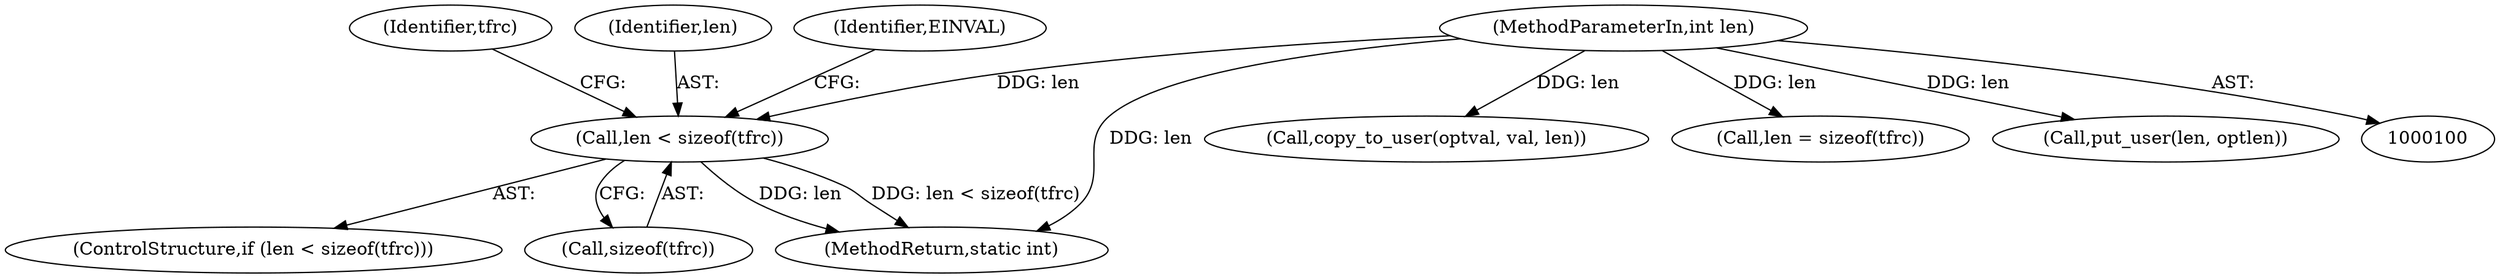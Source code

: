 digraph "0_linux_7b07f8eb75aa3097cdfd4f6eac3da49db787381d@API" {
"1000119" [label="(Call,len < sizeof(tfrc))"];
"1000103" [label="(MethodParameterIn,int len)"];
"1000128" [label="(Identifier,tfrc)"];
"1000118" [label="(ControlStructure,if (len < sizeof(tfrc)))"];
"1000121" [label="(Call,sizeof(tfrc))"];
"1000119" [label="(Call,len < sizeof(tfrc))"];
"1000199" [label="(Call,copy_to_user(optval, val, len))"];
"1000103" [label="(MethodParameterIn,int len)"];
"1000120" [label="(Identifier,len)"];
"1000125" [label="(Identifier,EINVAL)"];
"1000208" [label="(MethodReturn,static int)"];
"1000181" [label="(Call,len = sizeof(tfrc))"];
"1000196" [label="(Call,put_user(len, optlen))"];
"1000119" -> "1000118"  [label="AST: "];
"1000119" -> "1000121"  [label="CFG: "];
"1000120" -> "1000119"  [label="AST: "];
"1000121" -> "1000119"  [label="AST: "];
"1000125" -> "1000119"  [label="CFG: "];
"1000128" -> "1000119"  [label="CFG: "];
"1000119" -> "1000208"  [label="DDG: len"];
"1000119" -> "1000208"  [label="DDG: len < sizeof(tfrc)"];
"1000103" -> "1000119"  [label="DDG: len"];
"1000103" -> "1000100"  [label="AST: "];
"1000103" -> "1000208"  [label="DDG: len"];
"1000103" -> "1000181"  [label="DDG: len"];
"1000103" -> "1000196"  [label="DDG: len"];
"1000103" -> "1000199"  [label="DDG: len"];
}
